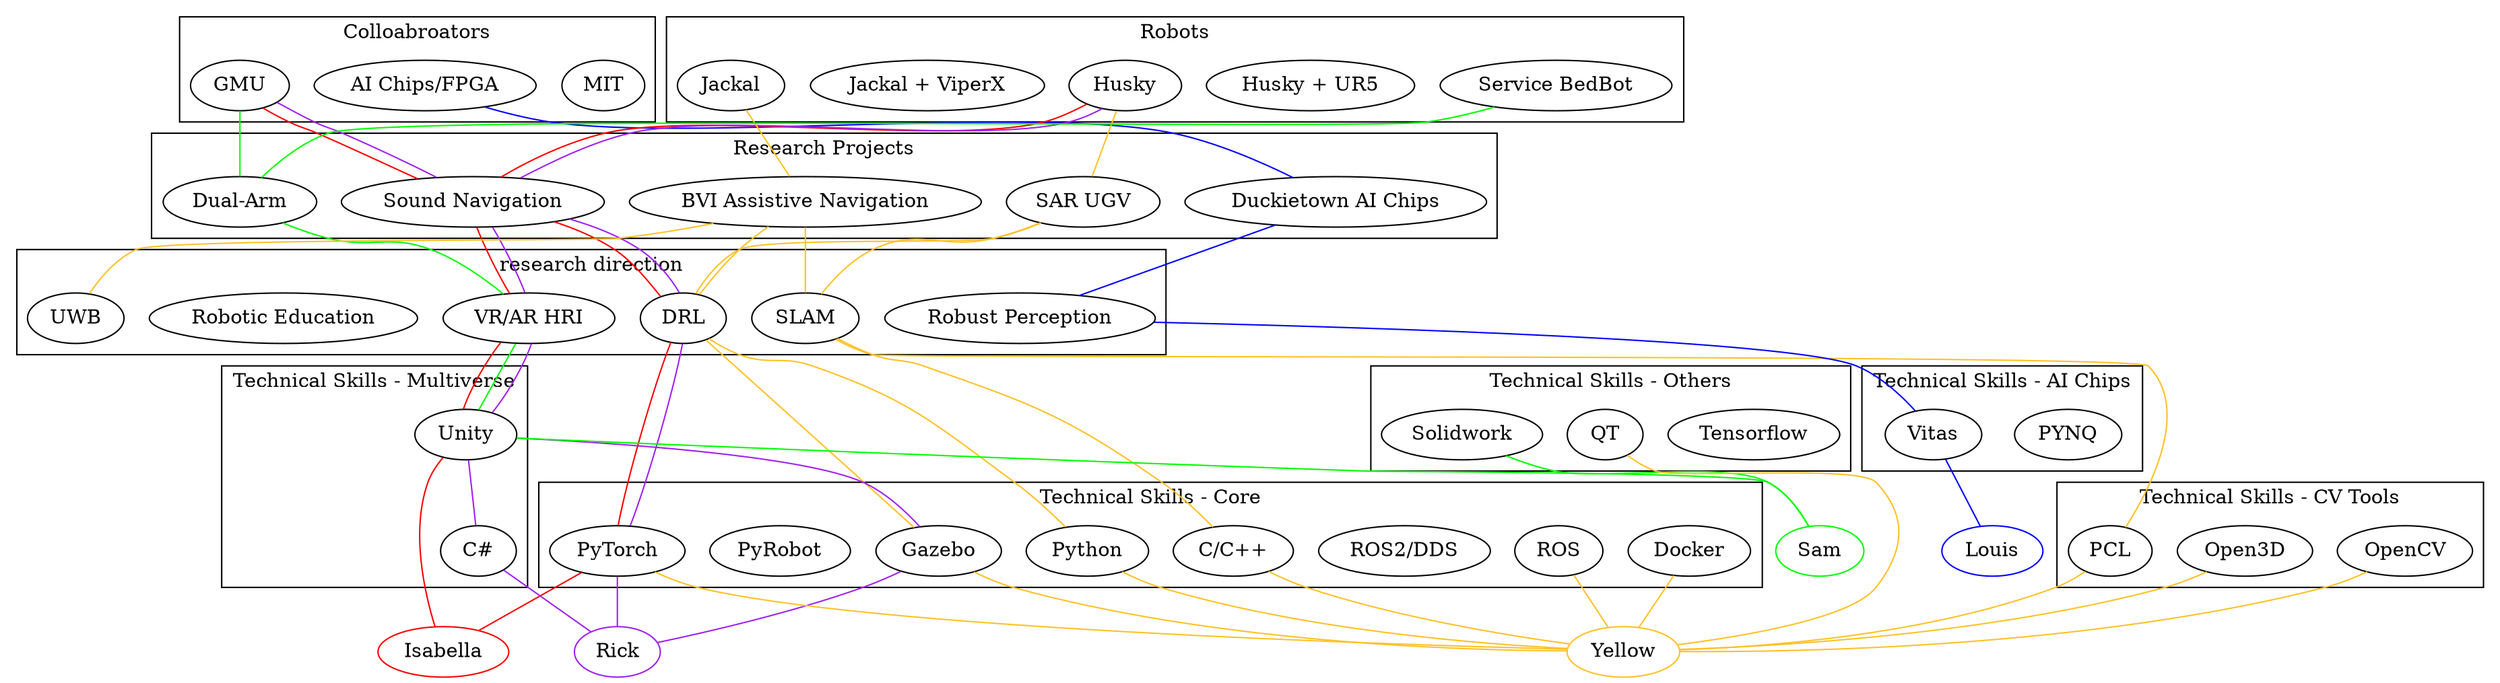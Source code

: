 
graph {
subgraph cluster_A {
label = "Colloabroators" ;
"MIT" "GMU" "AI Chips/FPGA"
}

subgraph cluster_A1 {
label = "Robots" ;
"Husky" "Husky + UR5" "Jackal" "Jackal + ViperX" "Service BedBot"
}

subgraph cluster_B{
label = "Research Projects" ;
"Duckietown AI Chips" "Sound Navigation" "Dual-Arm" "SAR UGV" "BVI Assistive Navigation"

}

subgraph cluster_C{
label = "research direction";
"SLAM" "DRL" "Robust Perception" "VR/AR HRI" "Robotic Education" "UWB"
}

subgraph cluster_D{
label = "Technical Skills - Core" ;
"Docker" "ROS" "ROS2/DDS" "Gazebo" "PyTorch" "Python" "PyRobot" "C/C++"
}

subgraph cluster_D1{
label = "Technical Skills - Multiverse" ;
"Unity" "C#"
}

subgraph cluster_D2{
label = "Technical Skills - AI Chips" ;
 "PYNQ" "Vitas"
}

subgraph cluster_D3{
label = "Technical Skills - CV Tools" ;
 "OpenCV" "Open3D" "PCL"
}

subgraph cluster_D4{
label = "Technical Skills - Others" ;
"ROS" "ROS2/DDS" "Tensorflow" "Solidwork" "QT"
}

"Isabella" [color=red];
"GMU" -- "Sound Navigation" -- "VR/AR HRI" -- "Unity" -- "Isabella"[color=red];
"Husky" --  "Sound Navigation" -- "DRL" -- "PyTorch" -- "Isabella"[color=red];


"Sam" [color=green];
"GMU" -- "Dual-Arm" -- "VR/AR HRI" -- "Unity" -- "Sam"[color=green];
"Service BedBot" --  "Dual-Arm" [color=green];
"Solidwork" -- "Sam"[color=green];

"Louis" [color=blue];
"AI Chips/FPGA" -- "Duckietown AI Chips" -- "Robust Perception" -- "Vitas" -- "Louis"[color=blue];

"Rick" [color=purple];
"GMU" -- "Sound Navigation" -- "VR/AR HRI" -- "Unity" -- "C#" -- "Rick"[color=purple];
"Husky" --  "Sound Navigation" -- "DRL" -- "PyTorch" -- "Rick"[color=purple];
"Unity" -- "Gazebo" -- "Rick"[color=purple];



"Yellow" [color=goldenrod1];
"Jackal" -- "BVI Assistive Navigation" -- "DRL"[color=goldenrod1] ;
            "BVI Assistive Navigation" -- "SLAM" -- "PCL"[color=goldenrod1] ;"SLAM" -- "C/C++"[color=goldenrod1] ;
            "BVI Assistive Navigation" -- "UWB"[color=goldenrod1] ;
"Husky" -- "SAR UGV" -- "DRL"[color=goldenrod1];"DRL" -- "Gazebo"[color=goldenrod1];"DRL" -- "Python"[color=goldenrod1];
           "SAR UGV" -- "SLAM"[color=goldenrod1];
"C/C++" -- "Yellow"[color=goldenrod1] ;"Python" -- "Yellow"[color=goldenrod1] ;"PyTorch" -- "Yellow"[color=goldenrod1] ;"Gazebo" -- "Yellow"[color=goldenrod1] ;"ROS" -- "Yellow"[color=goldenrod1] ;"Docker" -- "Yellow"[color=goldenrod1] ;"QT" -- "Yellow"[color=goldenrod1] ;"OpenCV" -- "Yellow"[color=goldenrod1] ;"Open3D" -- "Yellow"[color=goldenrod1] ;"PCL" -- "Yellow"[color=goldenrod1] ;
}
